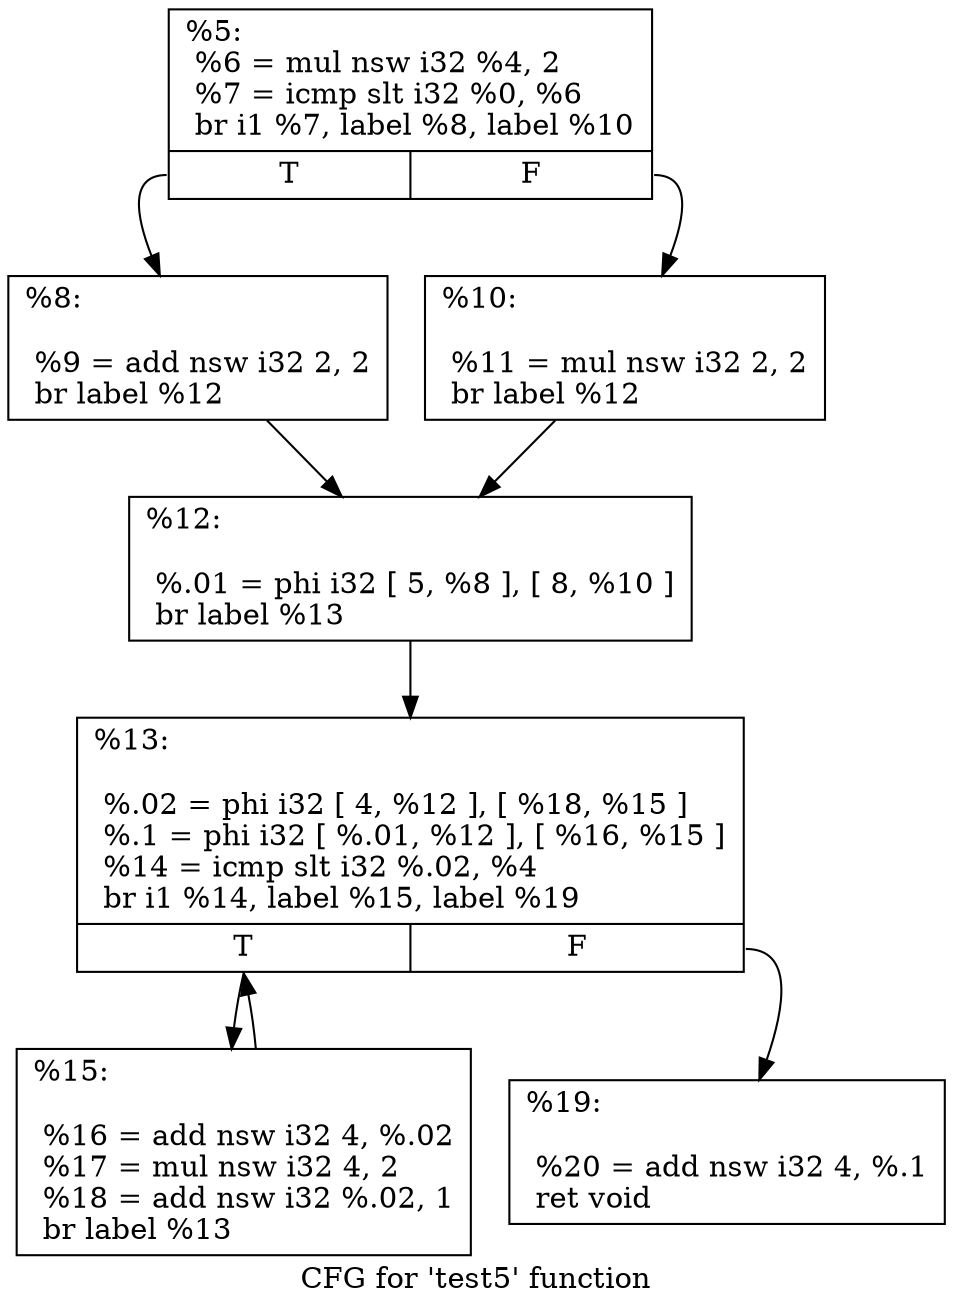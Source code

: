digraph "CFG for 'test5' function" {
	label="CFG for 'test5' function";

	Node0x7f91bbc1d450 [shape=record,label="{%5:\l  %6 = mul nsw i32 %4, 2\l  %7 = icmp slt i32 %0, %6\l  br i1 %7, label %8, label %10\l|{<s0>T|<s1>F}}"];
	Node0x7f91bbc1d450:s0 -> Node0x7f91bbc1d490;
	Node0x7f91bbc1d450:s1 -> Node0x7f91bbc1d5b0;
	Node0x7f91bbc1d490 [shape=record,label="{%8:\l\l  %9 = add nsw i32 2, 2\l  br label %12\l}"];
	Node0x7f91bbc1d490 -> Node0x7f91bbc1cc20;
	Node0x7f91bbc1d5b0 [shape=record,label="{%10:\l\l  %11 = mul nsw i32 2, 2\l  br label %12\l}"];
	Node0x7f91bbc1d5b0 -> Node0x7f91bbc1cc20;
	Node0x7f91bbc1cc20 [shape=record,label="{%12:\l\l  %.01 = phi i32 [ 5, %8 ], [ 8, %10 ]\l  br label %13\l}"];
	Node0x7f91bbc1cc20 -> Node0x7f91bbc1c890;
	Node0x7f91bbc1c890 [shape=record,label="{%13:\l\l  %.02 = phi i32 [ 4, %12 ], [ %18, %15 ]\l  %.1 = phi i32 [ %.01, %12 ], [ %16, %15 ]\l  %14 = icmp slt i32 %.02, %4\l  br i1 %14, label %15, label %19\l|{<s0>T|<s1>F}}"];
	Node0x7f91bbc1c890:s0 -> Node0x7f91bbc1db60;
	Node0x7f91bbc1c890:s1 -> Node0x7f91bbc1de40;
	Node0x7f91bbc1db60 [shape=record,label="{%15:\l\l  %16 = add nsw i32 4, %.02\l  %17 = mul nsw i32 4, 2\l  %18 = add nsw i32 %.02, 1\l  br label %13\l}"];
	Node0x7f91bbc1db60 -> Node0x7f91bbc1c890;
	Node0x7f91bbc1de40 [shape=record,label="{%19:\l\l  %20 = add nsw i32 4, %.1\l  ret void\l}"];
}
